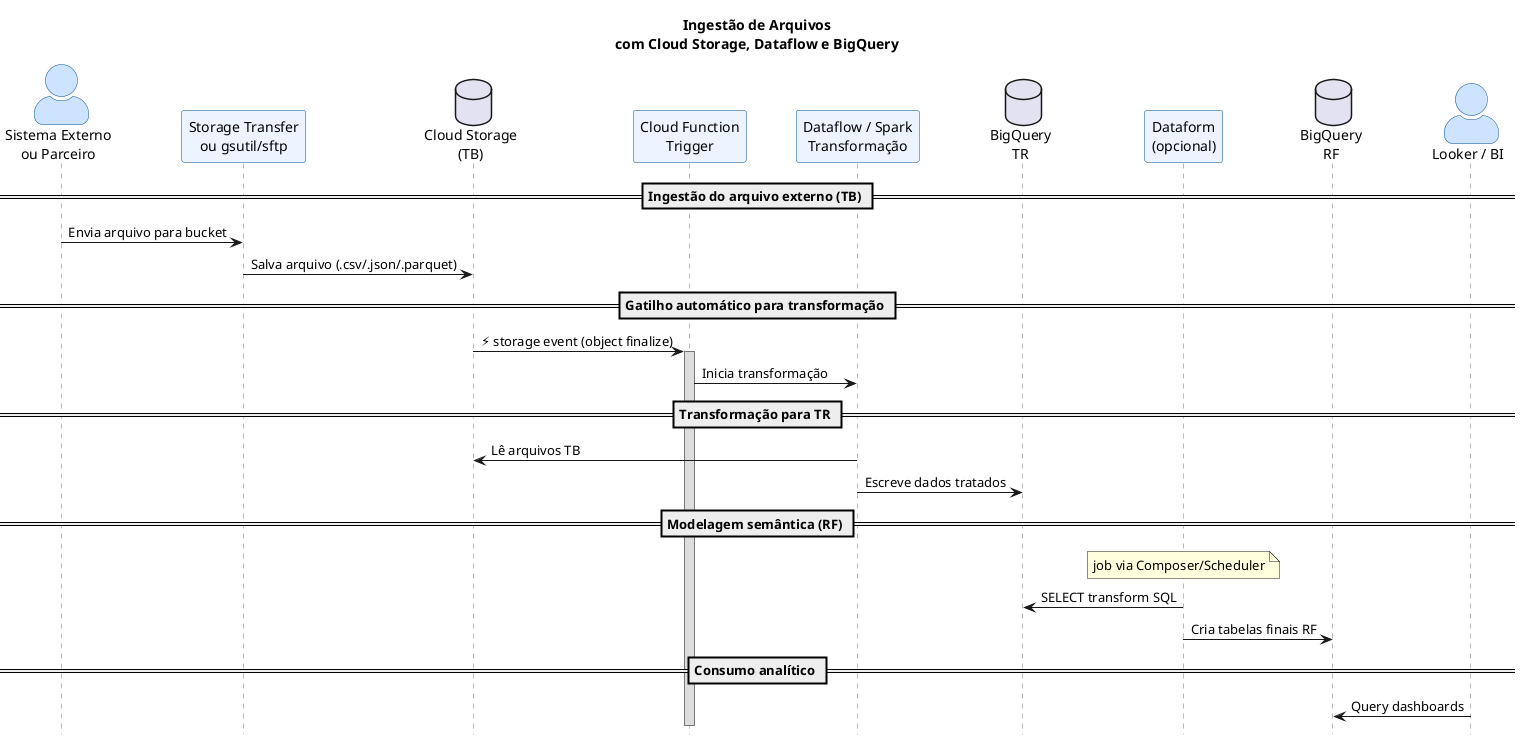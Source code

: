 @startuml data-ingestion-arquivos-storage

title "Ingestão de Arquivos\ncom Cloud Storage, Dataflow e BigQuery"


hide footbox
skinparam ParticipantPadding 20
skinparam BoxPadding 15
skinparam ActorStyle awesome
skinparam BackgroundColor #FFFFFF
skinparam Sequence {
    ArrowThickness 1
    LifeLineBorderColor #777777
    LifeLineBackgroundColor #DDDDDD
    ParticipantBorderColor #004D99
    ParticipantBackgroundColor #EDF4FF
    ActorBorderColor #004D99
    ActorBackgroundColor #CDE3FF
}

actor "Sistema Externo\nou Parceiro" as ExternalSystem
participant "Storage Transfer\nou gsutil/sftp" as TransferService
database "Cloud Storage\n(TB)" as GCS_TB
participant "Cloud Function\nTrigger" as CF_Trigger
participant "Dataflow / Spark\nTransformação" as TransformJob
database "BigQuery\nTR" as BQ_TR
participant "Dataform\n(opcional)" as Dataform
database "BigQuery\nRF" as BQ_RF
actor "Looker / BI" as Looker

== Ingestão do arquivo externo (TB) ==
ExternalSystem -> TransferService : Envia arquivo para bucket
TransferService -> GCS_TB : Salva arquivo (.csv/.json/.parquet)

== Gatilho automático para transformação ==
GCS_TB -> CF_Trigger ++ : ⚡ storage event (object finalize)
CF_Trigger -> TransformJob : Inicia transformação

== Transformação para TR ==
TransformJob -> GCS_TB : Lê arquivos TB
TransformJob -> BQ_TR : Escreve dados tratados

== Modelagem semântica (RF) ==
note over Dataform : job via Composer/Scheduler
Dataform -> BQ_TR : SELECT transform SQL
Dataform -> BQ_RF : Cria tabelas finais RF

== Consumo analítico ==
Looker -> BQ_RF : Query dashboards
@enduml
